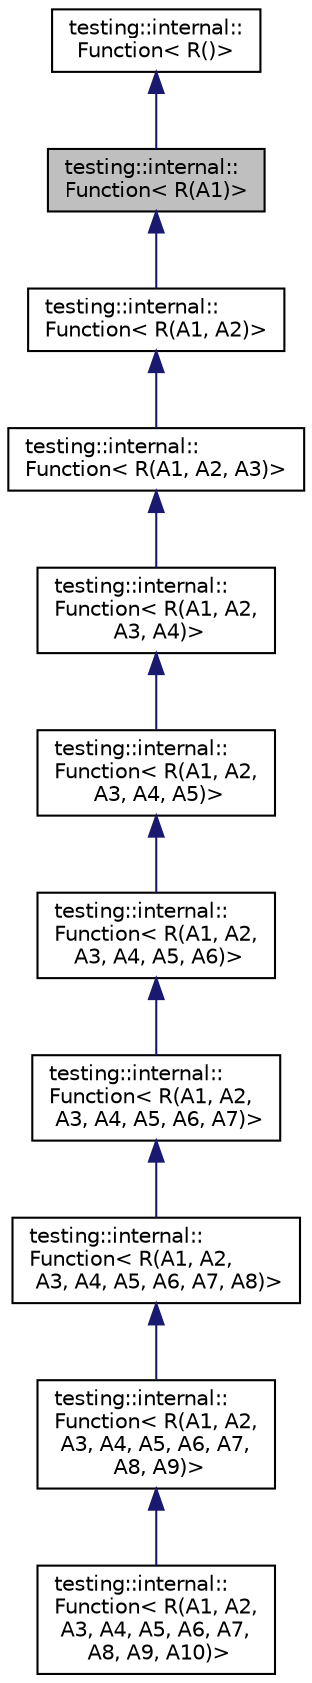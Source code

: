 digraph "testing::internal::Function&lt; R(A1)&gt;"
{
  edge [fontname="Helvetica",fontsize="10",labelfontname="Helvetica",labelfontsize="10"];
  node [fontname="Helvetica",fontsize="10",shape=record];
  Node1 [label="testing::internal::\lFunction\< R(A1)\>",height=0.2,width=0.4,color="black", fillcolor="grey75", style="filled", fontcolor="black"];
  Node2 -> Node1 [dir="back",color="midnightblue",fontsize="10",style="solid",fontname="Helvetica"];
  Node2 [label="testing::internal::\lFunction\< R()\>",height=0.2,width=0.4,color="black", fillcolor="white", style="filled",URL="$structtesting_1_1internal_1_1_function_3_01_r_07_08_4.html"];
  Node1 -> Node3 [dir="back",color="midnightblue",fontsize="10",style="solid",fontname="Helvetica"];
  Node3 [label="testing::internal::\lFunction\< R(A1, A2)\>",height=0.2,width=0.4,color="black", fillcolor="white", style="filled",URL="$structtesting_1_1internal_1_1_function_3_01_r_07_a1_00_01_a2_08_4.html"];
  Node3 -> Node4 [dir="back",color="midnightblue",fontsize="10",style="solid",fontname="Helvetica"];
  Node4 [label="testing::internal::\lFunction\< R(A1, A2, A3)\>",height=0.2,width=0.4,color="black", fillcolor="white", style="filled",URL="$structtesting_1_1internal_1_1_function_3_01_r_07_a1_00_01_a2_00_01_a3_08_4.html"];
  Node4 -> Node5 [dir="back",color="midnightblue",fontsize="10",style="solid",fontname="Helvetica"];
  Node5 [label="testing::internal::\lFunction\< R(A1, A2,\l A3, A4)\>",height=0.2,width=0.4,color="black", fillcolor="white", style="filled",URL="$structtesting_1_1internal_1_1_function_3_01_r_07_a1_00_01_a2_00_01_a3_00_01_a4_08_4.html"];
  Node5 -> Node6 [dir="back",color="midnightblue",fontsize="10",style="solid",fontname="Helvetica"];
  Node6 [label="testing::internal::\lFunction\< R(A1, A2,\l A3, A4, A5)\>",height=0.2,width=0.4,color="black", fillcolor="white", style="filled",URL="$structtesting_1_1internal_1_1_function_3_01_r_07_a1_00_01_a2_00_01_a3_00_01_a4_00_01_a5_08_4.html"];
  Node6 -> Node7 [dir="back",color="midnightblue",fontsize="10",style="solid",fontname="Helvetica"];
  Node7 [label="testing::internal::\lFunction\< R(A1, A2,\l A3, A4, A5, A6)\>",height=0.2,width=0.4,color="black", fillcolor="white", style="filled",URL="$structtesting_1_1internal_1_1_function_3_01_r_07_a1_00_01_a2_00_01_a3_00_01_a4_00_01_a5_00_01_a6_08_4.html"];
  Node7 -> Node8 [dir="back",color="midnightblue",fontsize="10",style="solid",fontname="Helvetica"];
  Node8 [label="testing::internal::\lFunction\< R(A1, A2,\l A3, A4, A5, A6, A7)\>",height=0.2,width=0.4,color="black", fillcolor="white", style="filled",URL="$structtesting_1_1internal_1_1_function_3_01_r_07_a1_00_01_a2_00_01_a3_00_01_a4_00_01_a5_00_01_a6_00_01_a7_08_4.html"];
  Node8 -> Node9 [dir="back",color="midnightblue",fontsize="10",style="solid",fontname="Helvetica"];
  Node9 [label="testing::internal::\lFunction\< R(A1, A2,\l A3, A4, A5, A6, A7, A8)\>",height=0.2,width=0.4,color="black", fillcolor="white", style="filled",URL="$structtesting_1_1internal_1_1_function_3_01_r_07_a1_00_01_a2_00_01_a3_00_01_a4_00_01_a5_00_01_a6_00_01_a7_00_01_a8_08_4.html"];
  Node9 -> Node10 [dir="back",color="midnightblue",fontsize="10",style="solid",fontname="Helvetica"];
  Node10 [label="testing::internal::\lFunction\< R(A1, A2,\l A3, A4, A5, A6, A7,\l A8, A9)\>",height=0.2,width=0.4,color="black", fillcolor="white", style="filled",URL="$structtesting_1_1internal_1_1_function_3_01_r_07_a1_00_01_a2_00_01_a3_00_01_a4_00_01_a5_00_01_a6dfab3ccde80824a59fc4efd5336a27c1.html"];
  Node10 -> Node11 [dir="back",color="midnightblue",fontsize="10",style="solid",fontname="Helvetica"];
  Node11 [label="testing::internal::\lFunction\< R(A1, A2,\l A3, A4, A5, A6, A7,\l A8, A9, A10)\>",height=0.2,width=0.4,color="black", fillcolor="white", style="filled",URL="$structtesting_1_1internal_1_1_function_3_01_r_07_a1_00_01_a2_00_01_a3_00_01_a4_00_01_a5_00_01_a6f6ff91550f0557b7708e490e5002cd35.html"];
}
